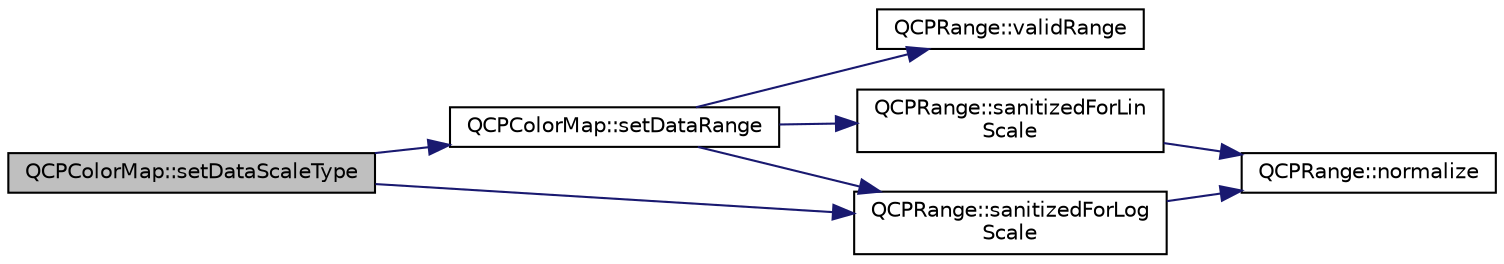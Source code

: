 digraph "QCPColorMap::setDataScaleType"
{
  edge [fontname="Helvetica",fontsize="10",labelfontname="Helvetica",labelfontsize="10"];
  node [fontname="Helvetica",fontsize="10",shape=record];
  rankdir="LR";
  Node133 [label="QCPColorMap::setDataScaleType",height=0.2,width=0.4,color="black", fillcolor="grey75", style="filled", fontcolor="black"];
  Node133 -> Node134 [color="midnightblue",fontsize="10",style="solid",fontname="Helvetica"];
  Node134 [label="QCPColorMap::setDataRange",height=0.2,width=0.4,color="black", fillcolor="white", style="filled",URL="$class_q_c_p_color_map.html#a980b42837821159786a85b4b7dcb8774"];
  Node134 -> Node135 [color="midnightblue",fontsize="10",style="solid",fontname="Helvetica"];
  Node135 [label="QCPRange::validRange",height=0.2,width=0.4,color="black", fillcolor="white", style="filled",URL="$class_q_c_p_range.html#ab38bd4841c77c7bb86c9eea0f142dcc0"];
  Node134 -> Node136 [color="midnightblue",fontsize="10",style="solid",fontname="Helvetica"];
  Node136 [label="QCPRange::sanitizedForLog\lScale",height=0.2,width=0.4,color="black", fillcolor="white", style="filled",URL="$class_q_c_p_range.html#a3d66288d66e1d6df3636075eb42502ee"];
  Node136 -> Node137 [color="midnightblue",fontsize="10",style="solid",fontname="Helvetica"];
  Node137 [label="QCPRange::normalize",height=0.2,width=0.4,color="black", fillcolor="white", style="filled",URL="$class_q_c_p_range.html#af914a7740269b0604d0827c634a878a9"];
  Node134 -> Node138 [color="midnightblue",fontsize="10",style="solid",fontname="Helvetica"];
  Node138 [label="QCPRange::sanitizedForLin\lScale",height=0.2,width=0.4,color="black", fillcolor="white", style="filled",URL="$class_q_c_p_range.html#a808751fdd9b17ef52327ba011df2e5f1"];
  Node138 -> Node137 [color="midnightblue",fontsize="10",style="solid",fontname="Helvetica"];
  Node133 -> Node136 [color="midnightblue",fontsize="10",style="solid",fontname="Helvetica"];
}
